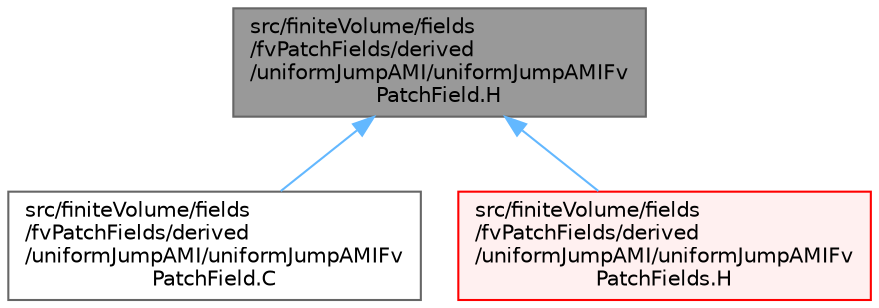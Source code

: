 digraph "src/finiteVolume/fields/fvPatchFields/derived/uniformJumpAMI/uniformJumpAMIFvPatchField.H"
{
 // LATEX_PDF_SIZE
  bgcolor="transparent";
  edge [fontname=Helvetica,fontsize=10,labelfontname=Helvetica,labelfontsize=10];
  node [fontname=Helvetica,fontsize=10,shape=box,height=0.2,width=0.4];
  Node1 [id="Node000001",label="src/finiteVolume/fields\l/fvPatchFields/derived\l/uniformJumpAMI/uniformJumpAMIFv\lPatchField.H",height=0.2,width=0.4,color="gray40", fillcolor="grey60", style="filled", fontcolor="black",tooltip=" "];
  Node1 -> Node2 [id="edge1_Node000001_Node000002",dir="back",color="steelblue1",style="solid",tooltip=" "];
  Node2 [id="Node000002",label="src/finiteVolume/fields\l/fvPatchFields/derived\l/uniformJumpAMI/uniformJumpAMIFv\lPatchField.C",height=0.2,width=0.4,color="grey40", fillcolor="white", style="filled",URL="$uniformJumpAMIFvPatchField_8C.html",tooltip=" "];
  Node1 -> Node3 [id="edge2_Node000001_Node000003",dir="back",color="steelblue1",style="solid",tooltip=" "];
  Node3 [id="Node000003",label="src/finiteVolume/fields\l/fvPatchFields/derived\l/uniformJumpAMI/uniformJumpAMIFv\lPatchFields.H",height=0.2,width=0.4,color="red", fillcolor="#FFF0F0", style="filled",URL="$uniformJumpAMIFvPatchFields_8H.html",tooltip=" "];
}
